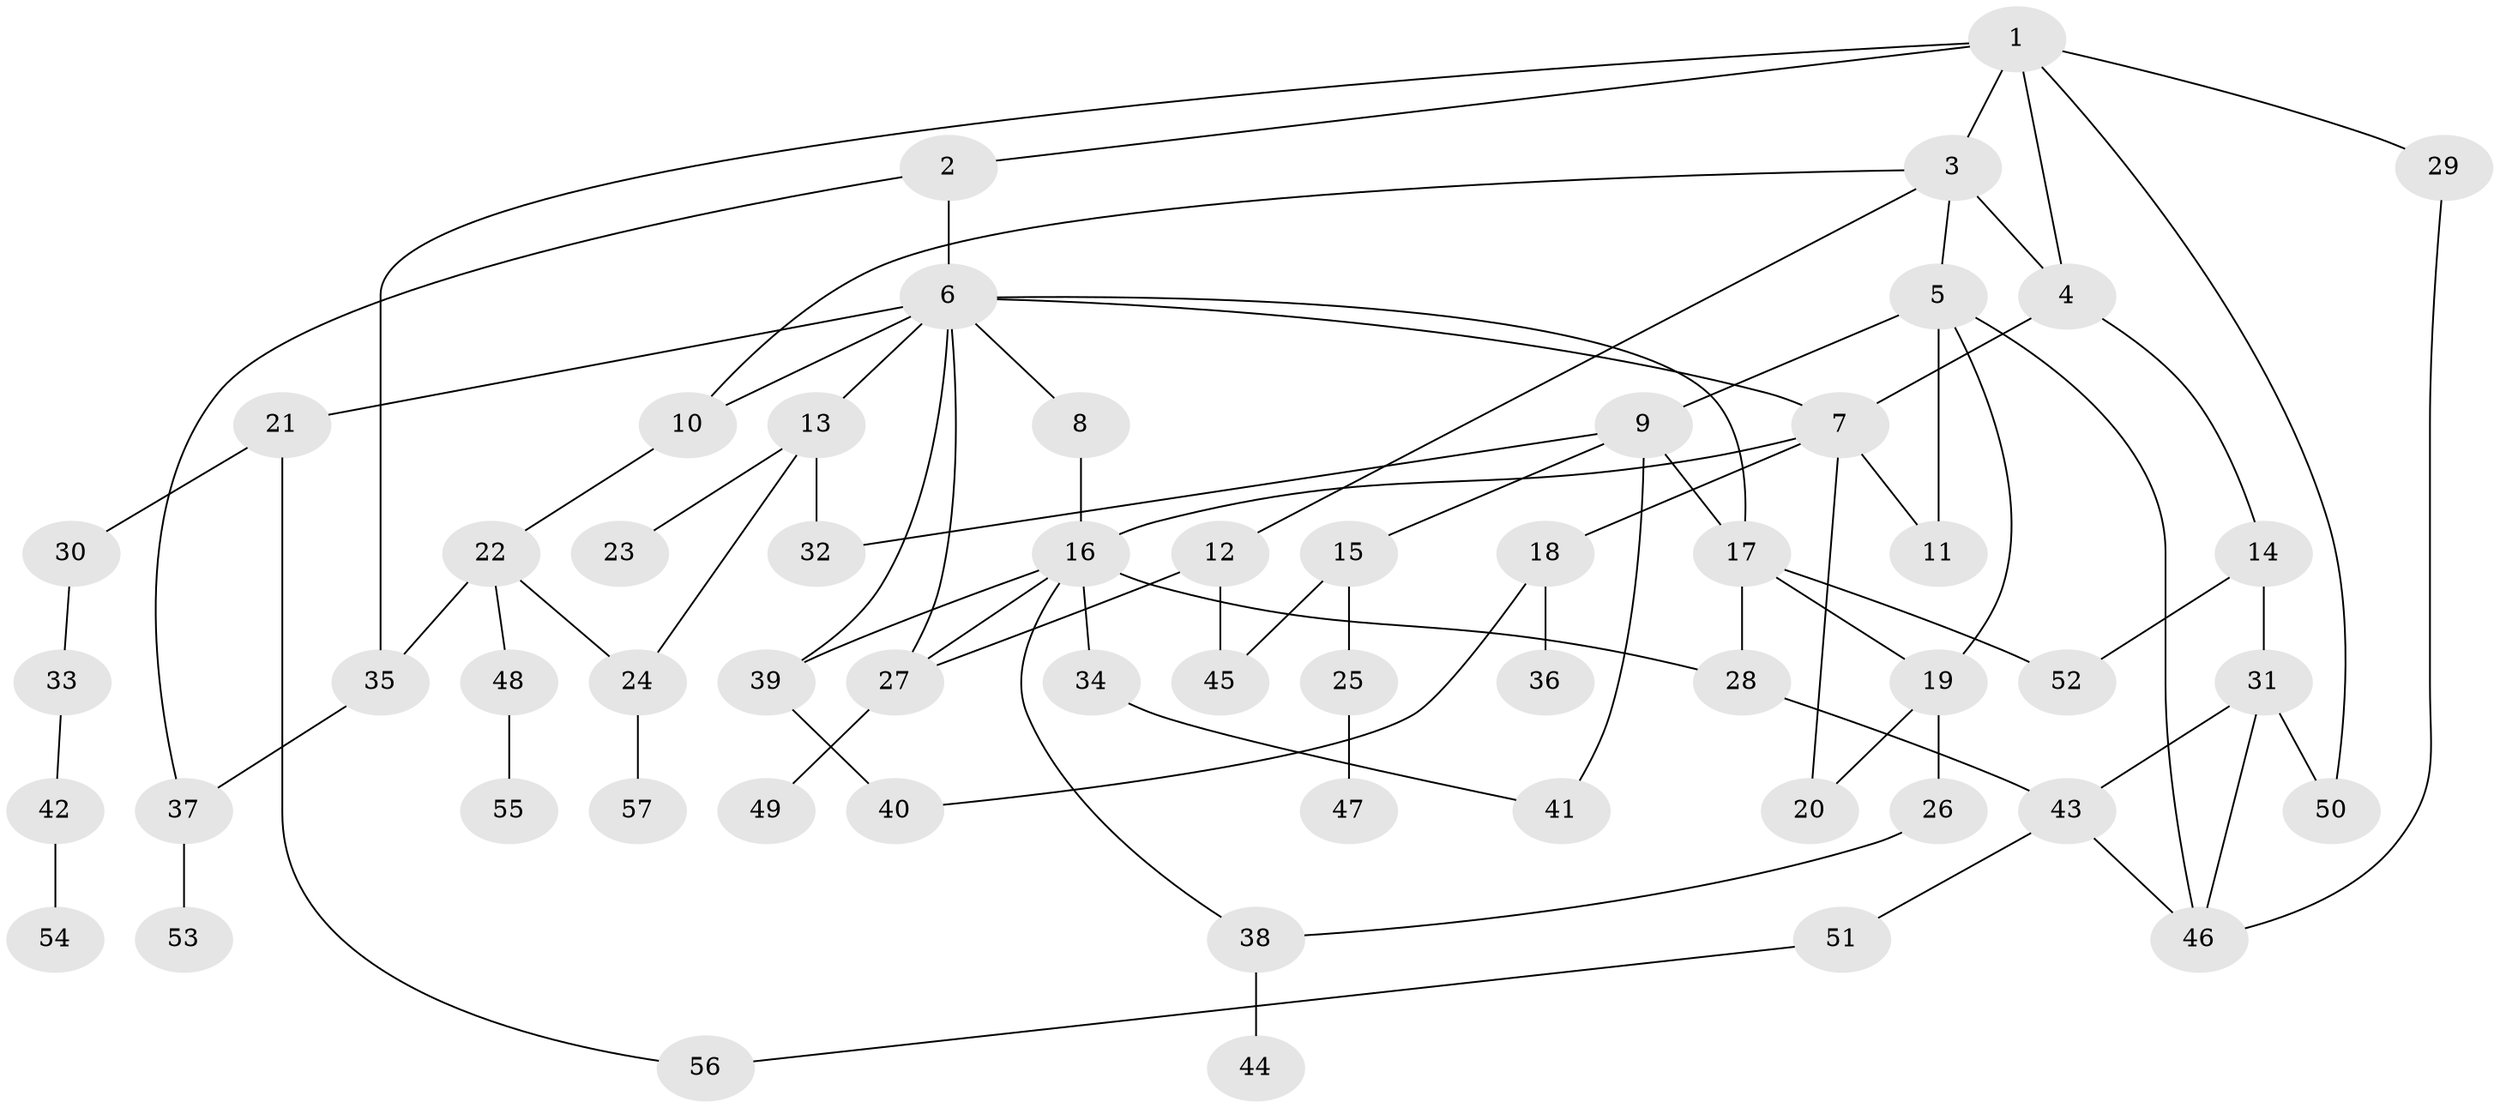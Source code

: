 // original degree distribution, {6: 0.075, 3: 0.25, 4: 0.0625, 5: 0.0625, 2: 0.325, 8: 0.0125, 1: 0.2125}
// Generated by graph-tools (version 1.1) at 2025/48/03/04/25 22:48:53]
// undirected, 57 vertices, 83 edges
graph export_dot {
  node [color=gray90,style=filled];
  1;
  2;
  3;
  4;
  5;
  6;
  7;
  8;
  9;
  10;
  11;
  12;
  13;
  14;
  15;
  16;
  17;
  18;
  19;
  20;
  21;
  22;
  23;
  24;
  25;
  26;
  27;
  28;
  29;
  30;
  31;
  32;
  33;
  34;
  35;
  36;
  37;
  38;
  39;
  40;
  41;
  42;
  43;
  44;
  45;
  46;
  47;
  48;
  49;
  50;
  51;
  52;
  53;
  54;
  55;
  56;
  57;
  1 -- 2 [weight=1.0];
  1 -- 3 [weight=2.0];
  1 -- 4 [weight=1.0];
  1 -- 29 [weight=2.0];
  1 -- 35 [weight=1.0];
  1 -- 50 [weight=1.0];
  2 -- 6 [weight=1.0];
  2 -- 37 [weight=1.0];
  3 -- 4 [weight=1.0];
  3 -- 5 [weight=1.0];
  3 -- 10 [weight=1.0];
  3 -- 12 [weight=1.0];
  4 -- 7 [weight=1.0];
  4 -- 14 [weight=1.0];
  5 -- 9 [weight=1.0];
  5 -- 11 [weight=1.0];
  5 -- 19 [weight=1.0];
  5 -- 46 [weight=1.0];
  6 -- 7 [weight=1.0];
  6 -- 8 [weight=1.0];
  6 -- 10 [weight=1.0];
  6 -- 13 [weight=1.0];
  6 -- 17 [weight=1.0];
  6 -- 21 [weight=1.0];
  6 -- 27 [weight=1.0];
  6 -- 39 [weight=1.0];
  7 -- 11 [weight=1.0];
  7 -- 16 [weight=1.0];
  7 -- 18 [weight=1.0];
  7 -- 20 [weight=1.0];
  8 -- 16 [weight=1.0];
  9 -- 15 [weight=1.0];
  9 -- 17 [weight=1.0];
  9 -- 32 [weight=1.0];
  9 -- 41 [weight=1.0];
  10 -- 22 [weight=1.0];
  12 -- 27 [weight=1.0];
  12 -- 45 [weight=1.0];
  13 -- 23 [weight=1.0];
  13 -- 24 [weight=1.0];
  13 -- 32 [weight=1.0];
  14 -- 31 [weight=1.0];
  14 -- 52 [weight=1.0];
  15 -- 25 [weight=1.0];
  15 -- 45 [weight=1.0];
  16 -- 27 [weight=2.0];
  16 -- 28 [weight=1.0];
  16 -- 34 [weight=1.0];
  16 -- 38 [weight=1.0];
  16 -- 39 [weight=1.0];
  17 -- 19 [weight=1.0];
  17 -- 28 [weight=1.0];
  17 -- 52 [weight=1.0];
  18 -- 36 [weight=1.0];
  18 -- 40 [weight=1.0];
  19 -- 20 [weight=1.0];
  19 -- 26 [weight=1.0];
  21 -- 30 [weight=1.0];
  21 -- 56 [weight=1.0];
  22 -- 24 [weight=1.0];
  22 -- 35 [weight=1.0];
  22 -- 48 [weight=1.0];
  24 -- 57 [weight=1.0];
  25 -- 47 [weight=1.0];
  26 -- 38 [weight=1.0];
  27 -- 49 [weight=1.0];
  28 -- 43 [weight=1.0];
  29 -- 46 [weight=1.0];
  30 -- 33 [weight=1.0];
  31 -- 43 [weight=1.0];
  31 -- 46 [weight=1.0];
  31 -- 50 [weight=1.0];
  33 -- 42 [weight=1.0];
  34 -- 41 [weight=1.0];
  35 -- 37 [weight=1.0];
  37 -- 53 [weight=1.0];
  38 -- 44 [weight=1.0];
  39 -- 40 [weight=1.0];
  42 -- 54 [weight=1.0];
  43 -- 46 [weight=1.0];
  43 -- 51 [weight=1.0];
  48 -- 55 [weight=1.0];
  51 -- 56 [weight=1.0];
}
